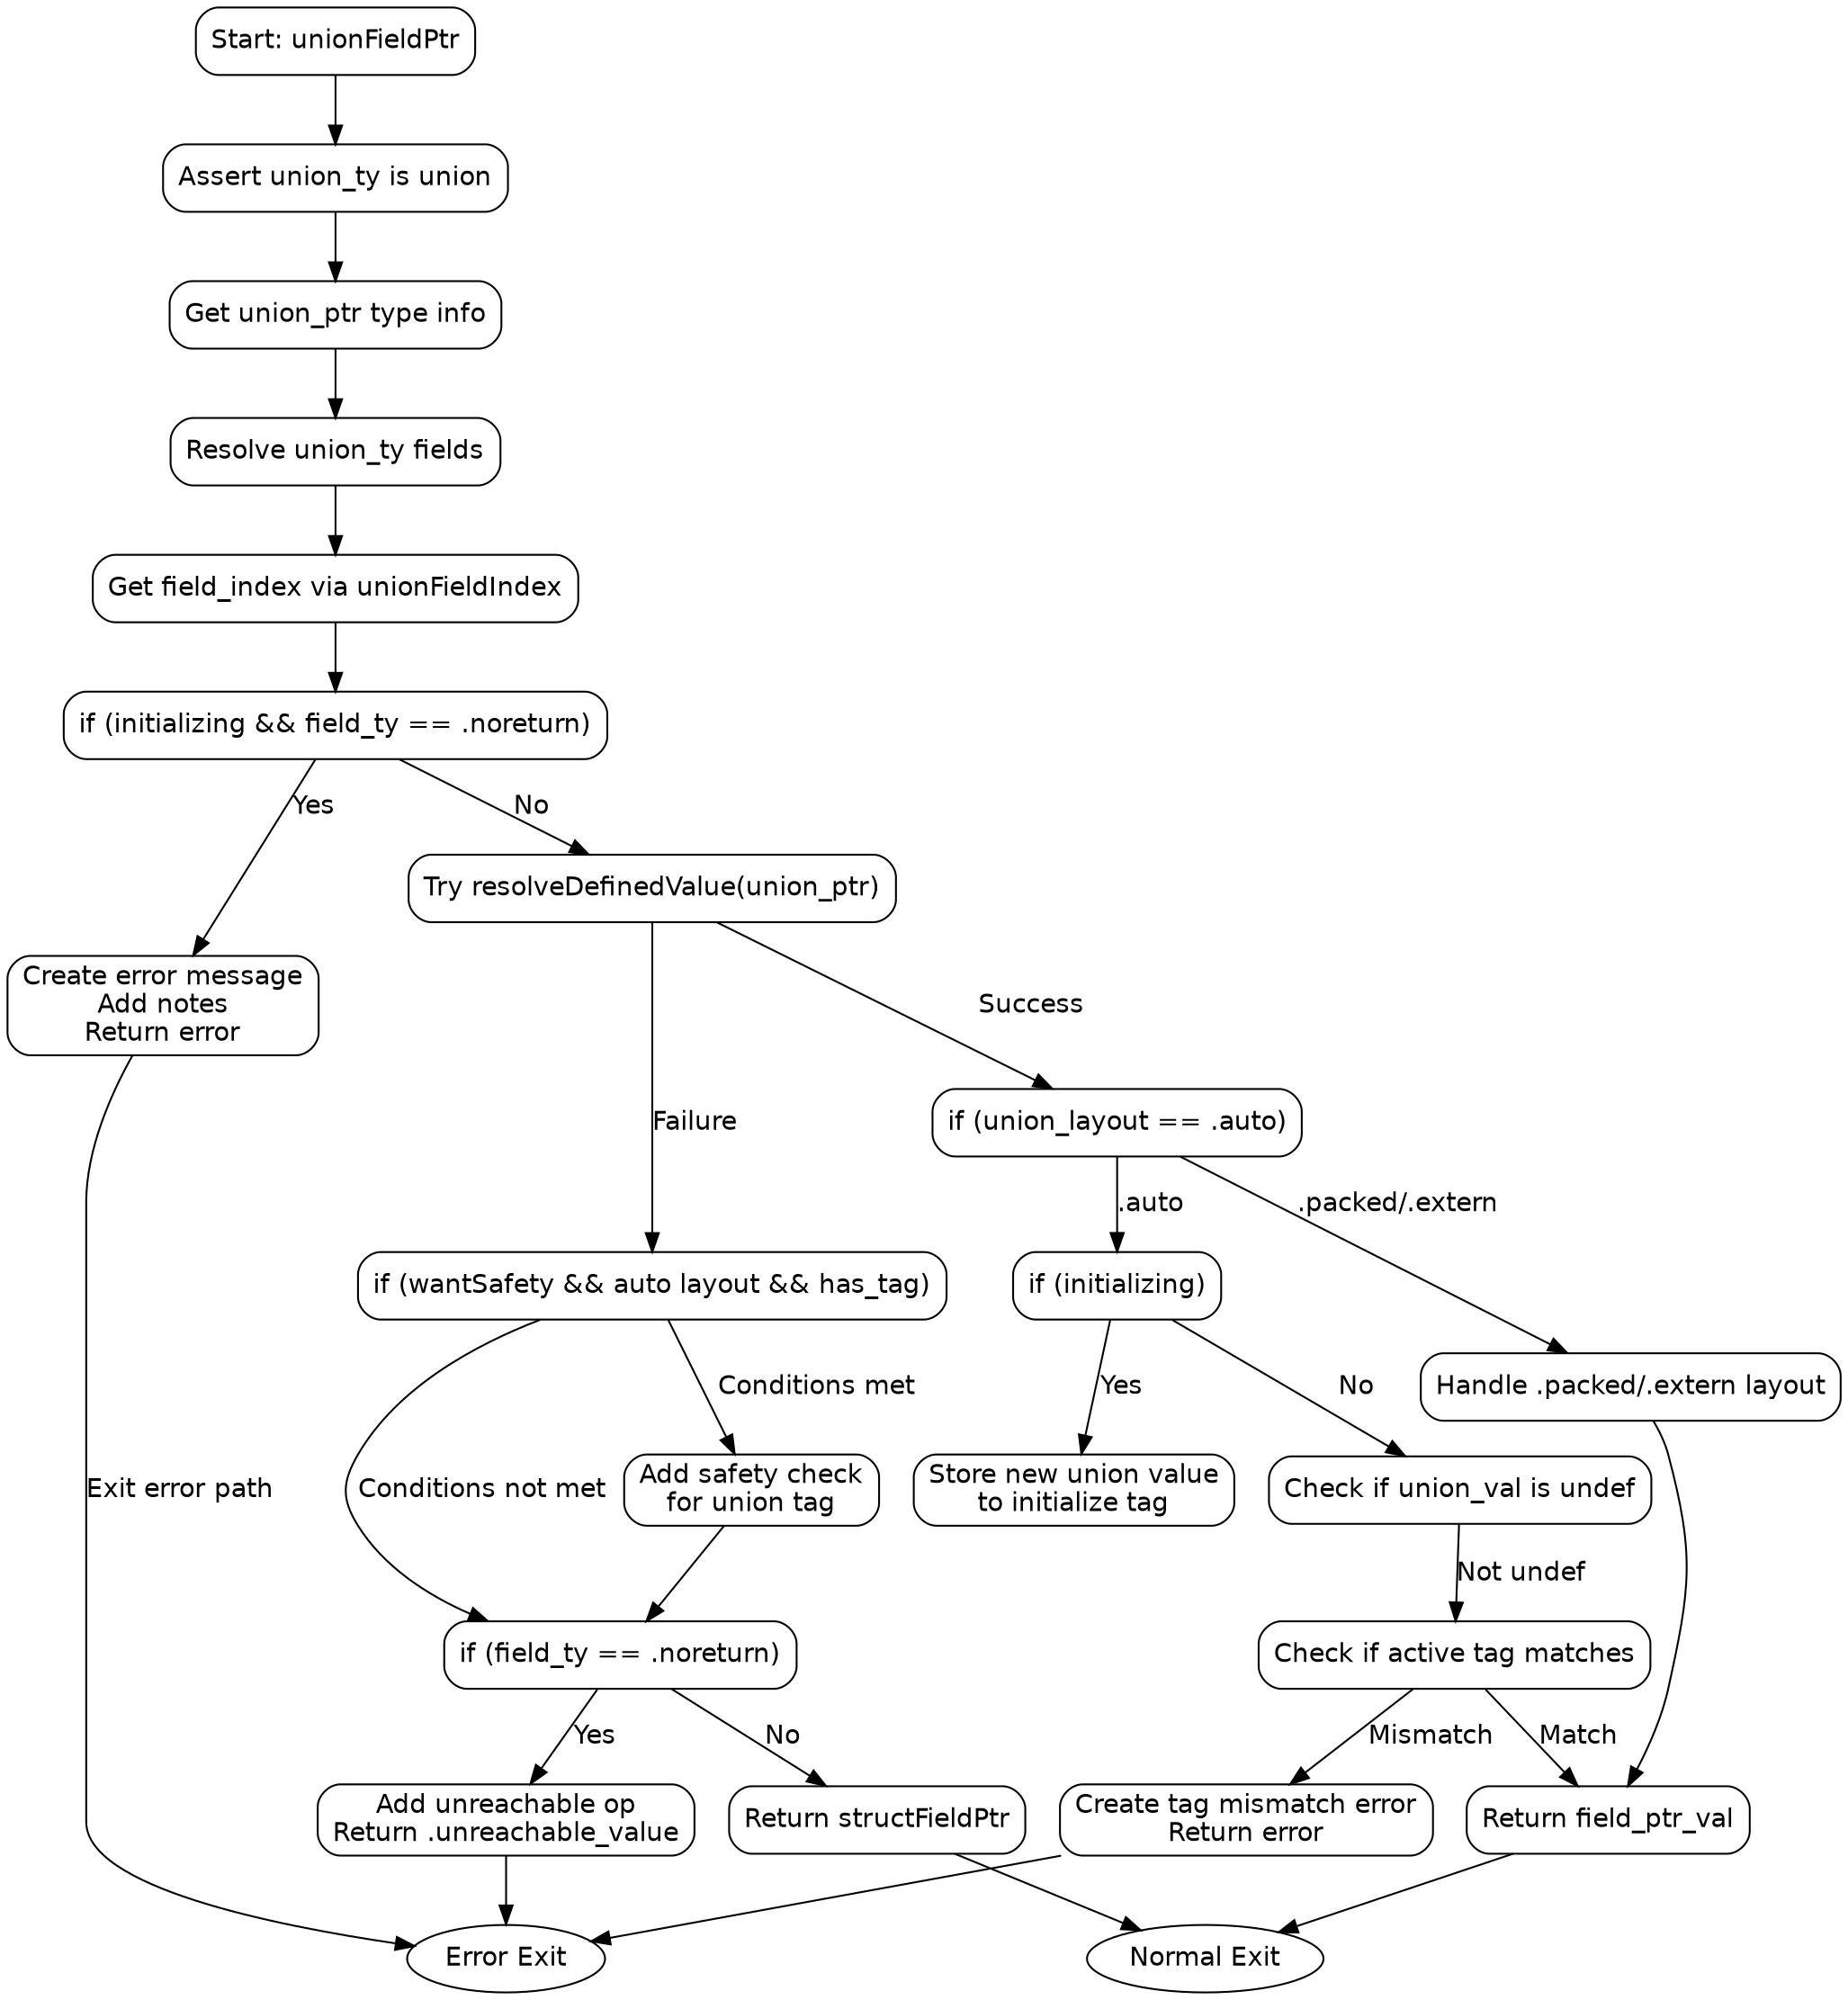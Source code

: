
digraph flowchart {
    node [shape=rectangle, style="rounded", fontname="Helvetica"];
    edge [fontname="Helvetica"];

    start [label="Start: unionFieldPtr"];
    assert_union_ty [label="Assert union_ty is union"];
    get_union_ptr_info [label="Get union_ptr type info"];
    resolve_fields [label="Resolve union_ty fields"];
    get_field_index [label="Get field_index via unionFieldIndex"];
    check_initializing_noreturn [label="if (initializing && field_ty == .noreturn)"];
    create_error_msg [label="Create error message\nAdd notes\nReturn error"];
    resolve_union_ptr_val [label="Try resolveDefinedValue(union_ptr)"];
    handle_auto_layout [label="if (union_layout == .auto)"];
    handle_initializing_auto [label="if (initializing)"];
    store_new_union_val [label="Store new union value\nto initialize tag"];
    check_undef [label="Check if union_val is undef"];
    check_tag_match [label="Check if active tag matches"];
    tag_mismatch_error [label="Create tag mismatch error\nReturn error"];
    handle_packed_extern [label="Handle .packed/.extern layout"];
    return_field_ptr_val [label="Return field_ptr_val"];
    safety_check [label="if (wantSafety && auto layout && has_tag)"];
    add_safety_check [label="Add safety check\nfor union tag"];
    check_noreturn_field [label="if (field_ty == .noreturn)"];
    add_unreachable [label="Add unreachable op\nReturn .unreachable_value"];
    return_struct_field_ptr [label="Return structFieldPtr"];

    start -> assert_union_ty;
    assert_union_ty -> get_union_ptr_info;
    get_union_ptr_info -> resolve_fields;
    resolve_fields -> get_field_index;
    get_field_index -> check_initializing_noreturn;

    check_initializing_noreturn -> create_error_msg [label="Yes"];
    check_initializing_noreturn -> resolve_union_ptr_val [label="No"];

    resolve_union_ptr_val -> handle_auto_layout [label="Success"];
    resolve_union_ptr_val -> safety_check [label="Failure"];

    handle_auto_layout -> handle_initializing_auto [label=".auto"];
    handle_auto_layout -> handle_packed_extern [label=".packed/.extern"];

    handle_initializing_auto -> store_new_union_val [label="Yes"];
    handle_initializing_auto -> check_undef [label="No"];

    check_undef -> check_tag_match [label="Not undef"];
    check_tag_match -> tag_mismatch_error [label="Mismatch"];
    check_tag_match -> return_field_ptr_val [label="Match"];

    handle_packed_extern -> return_field_ptr_val;

    safety_check -> add_safety_check [label="Conditions met"];
    safety_check -> check_noreturn_field [label="Conditions not met"];

    add_safety_check -> check_noreturn_field;

    check_noreturn_field -> add_unreachable [label="Yes"];
    check_noreturn_field -> return_struct_field_ptr [label="No"];

    create_error_msg -> end_error [label="Exit error path"];
    tag_mismatch_error -> end_error;
    add_unreachable -> end_error;
    return_field_ptr_val -> end_ok;
    return_struct_field_ptr -> end_ok;

    end_error [label="Error Exit", shape=oval];
    end_ok [label="Normal Exit", shape=oval];
}
